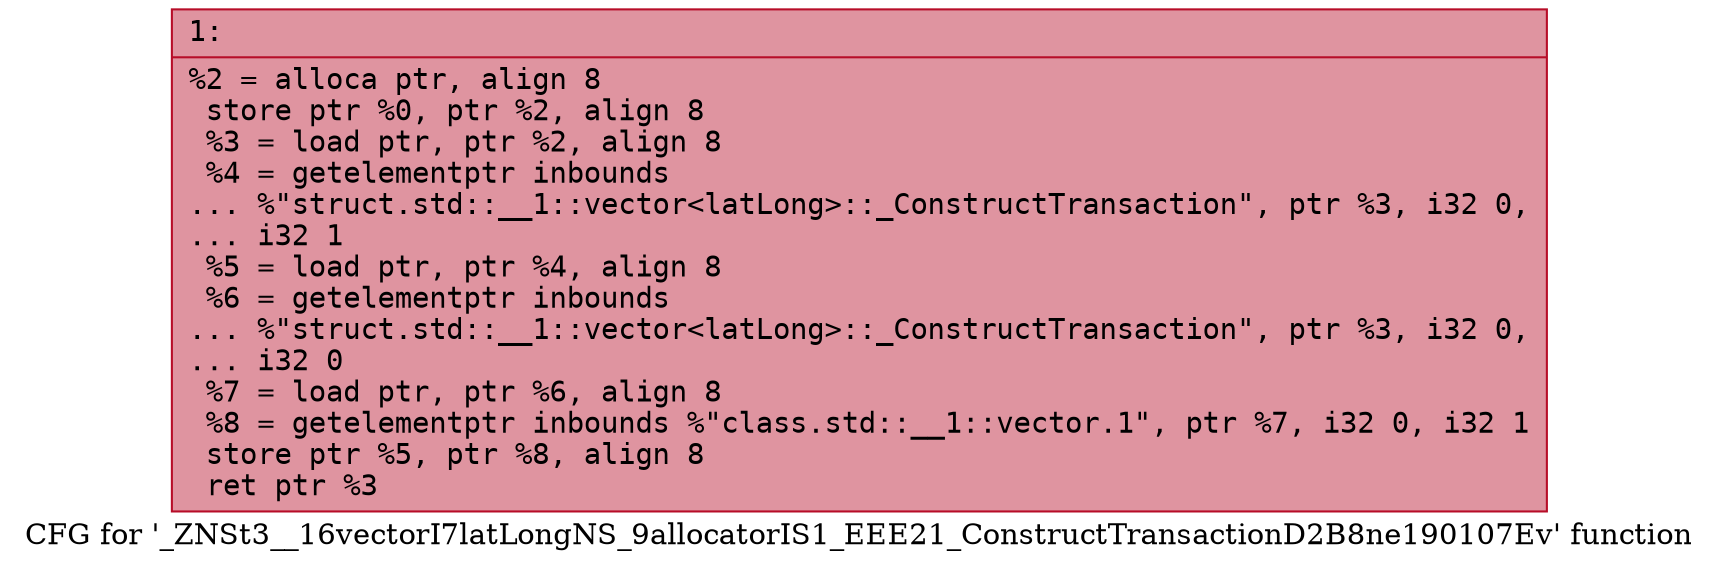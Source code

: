 digraph "CFG for '_ZNSt3__16vectorI7latLongNS_9allocatorIS1_EEE21_ConstructTransactionD2B8ne190107Ev' function" {
	label="CFG for '_ZNSt3__16vectorI7latLongNS_9allocatorIS1_EEE21_ConstructTransactionD2B8ne190107Ev' function";

	Node0x600001760f50 [shape=record,color="#b70d28ff", style=filled, fillcolor="#b70d2870" fontname="Courier",label="{1:\l|  %2 = alloca ptr, align 8\l  store ptr %0, ptr %2, align 8\l  %3 = load ptr, ptr %2, align 8\l  %4 = getelementptr inbounds\l... %\"struct.std::__1::vector\<latLong\>::_ConstructTransaction\", ptr %3, i32 0,\l... i32 1\l  %5 = load ptr, ptr %4, align 8\l  %6 = getelementptr inbounds\l... %\"struct.std::__1::vector\<latLong\>::_ConstructTransaction\", ptr %3, i32 0,\l... i32 0\l  %7 = load ptr, ptr %6, align 8\l  %8 = getelementptr inbounds %\"class.std::__1::vector.1\", ptr %7, i32 0, i32 1\l  store ptr %5, ptr %8, align 8\l  ret ptr %3\l}"];
}
